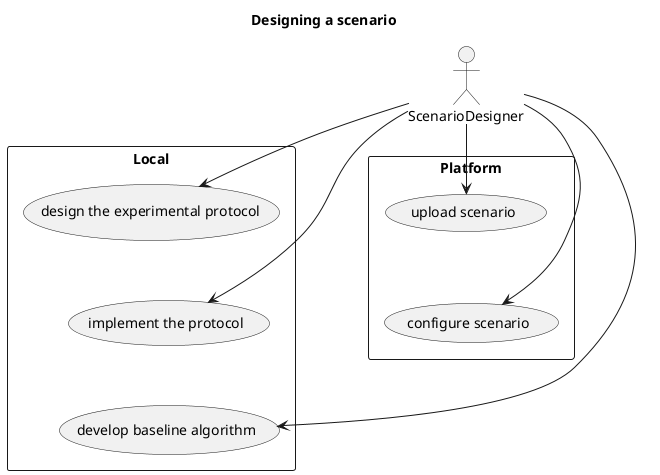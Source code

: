 @startuml


title Designing a scenario

rectangle Local {
(design the experimental protocol) as dep
(implement the protocol) as ip
(develop baseline algorithm) as dba
dep-[hidden]-ip
ip-[hidden]-dba
}

rectangle Platform {
(upload scenario) as us
(configure scenario) as cs
}
us-[hidden]-cs


actor ScenarioDesigner as sd
sd-->dep
sd-->ip
sd-->dba
sd-->us
sd-->cs



@enduml